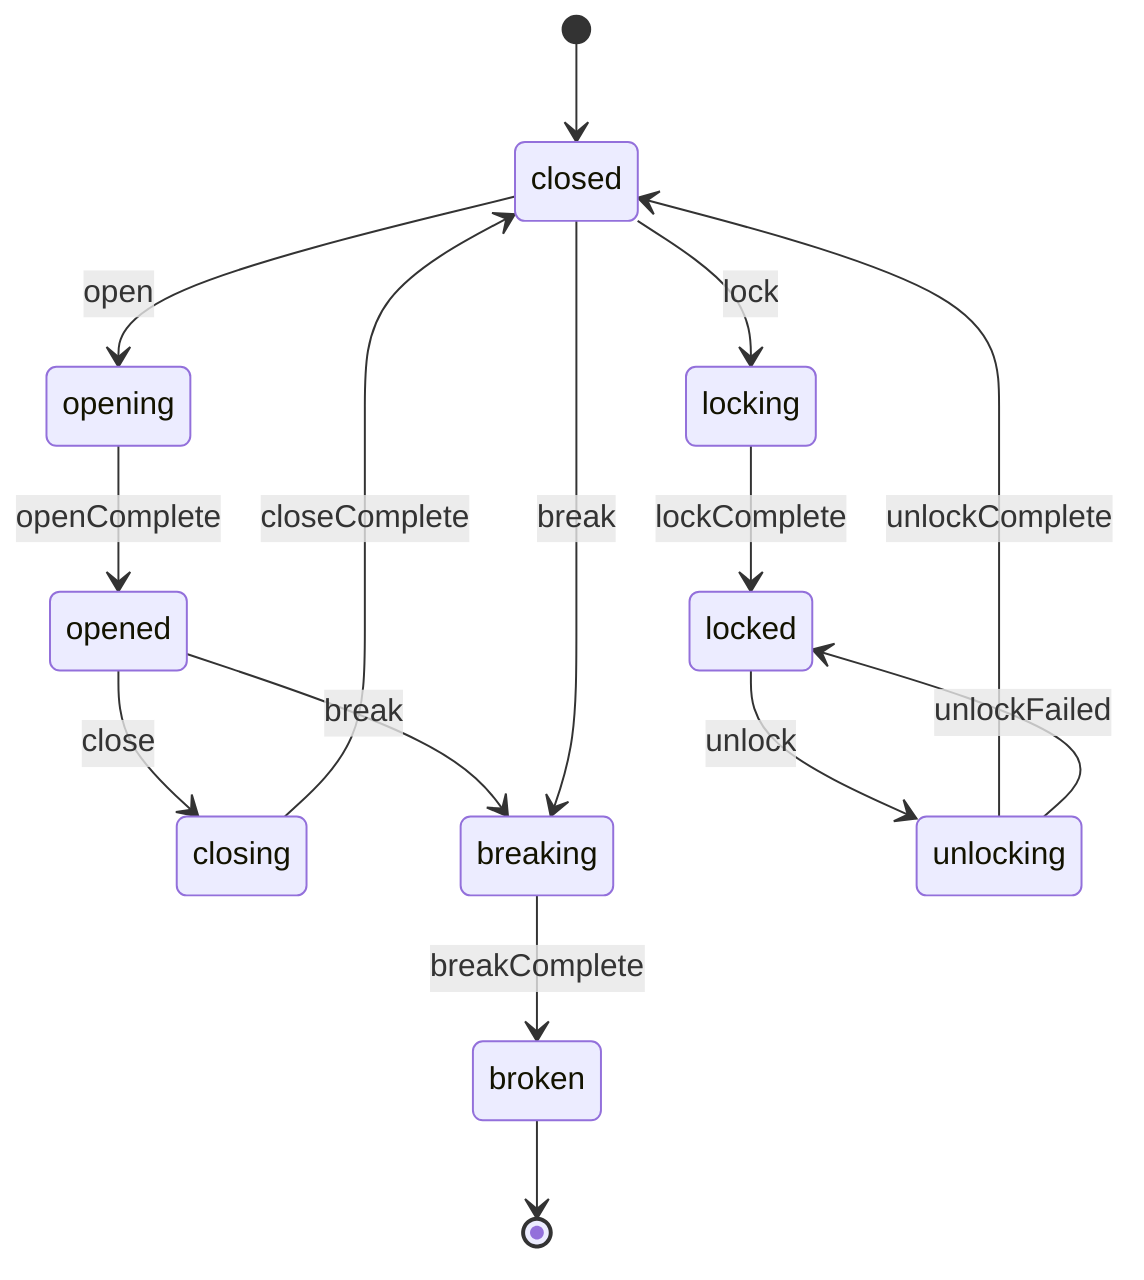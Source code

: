 stateDiagram-v2
  [*] --> closed
  closed --> opening: open
  opening --> opened: openComplete
  opened --> closing: close
  closing --> closed: closeComplete
  opened --> breaking: break
  closed --> breaking: break
  closed --> locking: lock
  locking --> locked: lockComplete
  locked --> unlocking: unlock
  unlocking --> closed: unlockComplete
  unlocking --> locked: unlockFailed
  breaking --> broken: breakComplete
  broken --> [*]